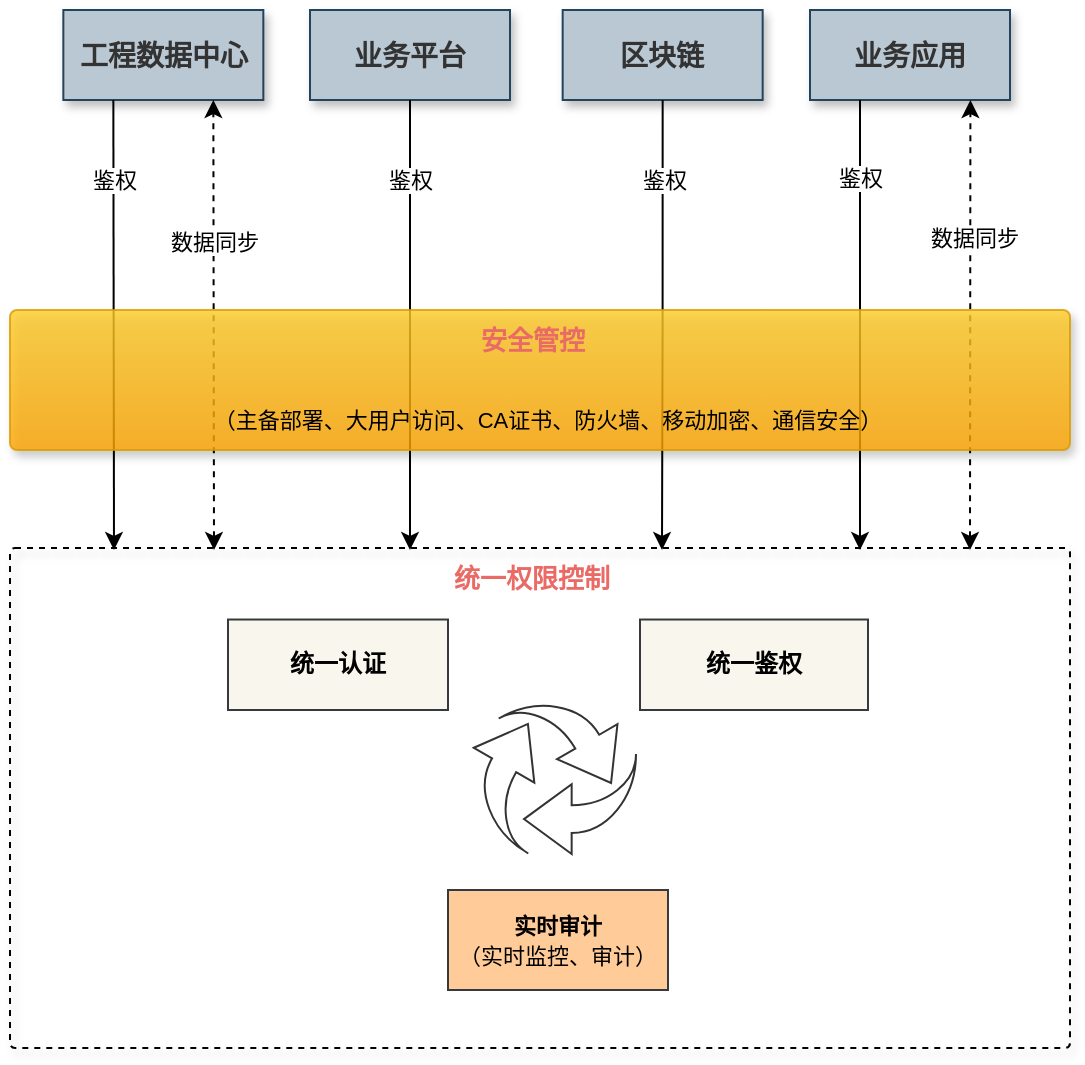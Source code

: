 <mxfile version="19.0.0" type="github" pages="2">
  <diagram id="8Mcmq0ioaoLnQd22ZTMx" name="第 1 页">
    <mxGraphModel dx="723" dy="438" grid="1" gridSize="10" guides="1" tooltips="1" connect="1" arrows="1" fold="1" page="1" pageScale="1" pageWidth="300" pageHeight="900" math="0" shadow="0">
      <root>
        <mxCell id="0" />
        <mxCell id="1" parent="0" />
        <mxCell id="xZrQEDNqEejDbcOTDLVU-12" value="" style="text;html=1;fillColor=none;align=center;verticalAlign=middle;whiteSpace=wrap;fontSize=54;fontStyle=1;shadow=1;rounded=1;glass=0;sketch=0;arcSize=1;dashed=1;strokeWidth=1;container=0;strokeColor=default;" parent="1" vertex="1">
          <mxGeometry x="31" y="359" width="530" height="250" as="geometry" />
        </mxCell>
        <mxCell id="Qy1Y6E39n3u61H79zV9y-29" value="&lt;b style=&quot;color: rgb(51, 51, 51); font-size: 14px;&quot;&gt;工程数据中心&lt;/b&gt;" style="rounded=0;whiteSpace=wrap;html=1;shadow=1;fontSize=11;strokeColor=#23445d;strokeWidth=1;fillColor=#bac8d3;" parent="1" vertex="1">
          <mxGeometry x="57.67" y="90" width="100" height="45" as="geometry" />
        </mxCell>
        <mxCell id="Qy1Y6E39n3u61H79zV9y-30" value="&lt;b style=&quot;color: rgb(51, 51, 51); font-size: 14px;&quot;&gt;业务平台&lt;/b&gt;" style="rounded=0;whiteSpace=wrap;html=1;shadow=1;fontSize=11;strokeColor=#23445d;strokeWidth=1;fillColor=#bac8d3;" parent="1" vertex="1">
          <mxGeometry x="181" y="90" width="100" height="45" as="geometry" />
        </mxCell>
        <mxCell id="Qy1Y6E39n3u61H79zV9y-31" value="&lt;b style=&quot;color: rgb(51, 51, 51); font-size: 14px;&quot;&gt;区块链&lt;/b&gt;" style="rounded=0;whiteSpace=wrap;html=1;shadow=1;fontSize=11;strokeColor=#23445d;strokeWidth=1;fillColor=#bac8d3;" parent="1" vertex="1">
          <mxGeometry x="307.33" y="90" width="100" height="45" as="geometry" />
        </mxCell>
        <mxCell id="Qy1Y6E39n3u61H79zV9y-32" value="&lt;b style=&quot;color: rgb(51, 51, 51); font-size: 14px;&quot;&gt;业务应用&lt;/b&gt;" style="rounded=0;whiteSpace=wrap;html=1;shadow=1;fontSize=11;strokeColor=#23445d;strokeWidth=1;fillColor=#bac8d3;" parent="1" vertex="1">
          <mxGeometry x="431" y="90" width="100" height="45" as="geometry" />
        </mxCell>
        <mxCell id="Qy1Y6E39n3u61H79zV9y-37" value="" style="edgeStyle=orthogonalEdgeStyle;elbow=horizontal;endArrow=classic;html=1;rounded=0;jumpStyle=none;exitX=0.5;exitY=1;exitDx=0;exitDy=0;" parent="1" source="Qy1Y6E39n3u61H79zV9y-30" edge="1">
          <mxGeometry width="50" height="50" relative="1" as="geometry">
            <mxPoint x="340" y="320" as="sourcePoint" />
            <mxPoint x="231" y="360" as="targetPoint" />
          </mxGeometry>
        </mxCell>
        <mxCell id="1UlP2ltITPpf5oRuqJOh-21" value="鉴权" style="edgeLabel;html=1;align=center;verticalAlign=middle;resizable=0;points=[];" vertex="1" connectable="0" parent="Qy1Y6E39n3u61H79zV9y-37">
          <mxGeometry x="-0.581" relative="1" as="geometry">
            <mxPoint y="-7" as="offset" />
          </mxGeometry>
        </mxCell>
        <mxCell id="Qy1Y6E39n3u61H79zV9y-50" value="&lt;b&gt;&lt;font style=&quot;font-size: 13px;&quot; color=&quot;#ea6b66&quot;&gt;统一权限控制&lt;/font&gt;&lt;/b&gt;" style="text;html=1;strokeColor=none;fillColor=none;align=center;verticalAlign=middle;whiteSpace=wrap;rounded=0;shadow=1;fontSize=11;" parent="1" vertex="1">
          <mxGeometry x="243" y="359" width="98" height="30" as="geometry" />
        </mxCell>
        <mxCell id="xZrQEDNqEejDbcOTDLVU-18" value="&lt;b&gt;统一认证&lt;/b&gt;" style="rounded=0;whiteSpace=wrap;html=1;shadow=0;fontSize=12;fillColor=#f9f7ed;strokeColor=#36393d;" parent="1" vertex="1">
          <mxGeometry x="140" y="394.76" width="110" height="45.24" as="geometry" />
        </mxCell>
        <mxCell id="1UlP2ltITPpf5oRuqJOh-1" value="&lt;b&gt;统一鉴权&lt;/b&gt;" style="rounded=0;whiteSpace=wrap;html=1;shadow=0;fontSize=12;fillColor=#f9f7ed;strokeColor=#36393d;" vertex="1" parent="1">
          <mxGeometry x="346" y="394.76" width="114" height="45.24" as="geometry" />
        </mxCell>
        <mxCell id="1UlP2ltITPpf5oRuqJOh-5" value="" style="edgeStyle=orthogonalEdgeStyle;elbow=horizontal;endArrow=classic;html=1;rounded=0;jumpStyle=none;exitX=0.5;exitY=1;exitDx=0;exitDy=0;" edge="1" parent="1" source="Qy1Y6E39n3u61H79zV9y-31">
          <mxGeometry width="50" height="50" relative="1" as="geometry">
            <mxPoint x="237.67" y="145" as="sourcePoint" />
            <mxPoint x="357" y="360" as="targetPoint" />
          </mxGeometry>
        </mxCell>
        <mxCell id="1UlP2ltITPpf5oRuqJOh-20" value="鉴权" style="edgeLabel;html=1;align=center;verticalAlign=middle;resizable=0;points=[];" vertex="1" connectable="0" parent="1UlP2ltITPpf5oRuqJOh-5">
          <mxGeometry x="-0.429" y="-1" relative="1" as="geometry">
            <mxPoint x="1" y="-25" as="offset" />
          </mxGeometry>
        </mxCell>
        <mxCell id="1UlP2ltITPpf5oRuqJOh-6" value="" style="edgeStyle=orthogonalEdgeStyle;elbow=horizontal;endArrow=classic;html=1;rounded=0;jumpStyle=none;exitX=0.25;exitY=1;exitDx=0;exitDy=0;" edge="1" parent="1" source="Qy1Y6E39n3u61H79zV9y-32">
          <mxGeometry width="50" height="50" relative="1" as="geometry">
            <mxPoint x="357.67" y="145" as="sourcePoint" />
            <mxPoint x="456" y="360" as="targetPoint" />
          </mxGeometry>
        </mxCell>
        <mxCell id="1UlP2ltITPpf5oRuqJOh-19" value="鉴权" style="edgeLabel;html=1;align=center;verticalAlign=middle;resizable=0;points=[];" vertex="1" connectable="0" parent="1UlP2ltITPpf5oRuqJOh-6">
          <mxGeometry x="-0.375" y="2" relative="1" as="geometry">
            <mxPoint x="-2" y="-32" as="offset" />
          </mxGeometry>
        </mxCell>
        <mxCell id="1UlP2ltITPpf5oRuqJOh-7" value="" style="endArrow=classic;startArrow=classic;html=1;rounded=0;entryX=0.75;entryY=1;entryDx=0;entryDy=0;dashed=1;" edge="1" parent="1" target="Qy1Y6E39n3u61H79zV9y-29">
          <mxGeometry width="50" height="50" relative="1" as="geometry">
            <mxPoint x="133" y="360" as="sourcePoint" />
            <mxPoint x="181" y="150" as="targetPoint" />
          </mxGeometry>
        </mxCell>
        <mxCell id="1UlP2ltITPpf5oRuqJOh-23" value="数据同步" style="edgeLabel;html=1;align=center;verticalAlign=middle;resizable=0;points=[];" vertex="1" connectable="0" parent="1UlP2ltITPpf5oRuqJOh-7">
          <mxGeometry x="0.487" relative="1" as="geometry">
            <mxPoint y="13" as="offset" />
          </mxGeometry>
        </mxCell>
        <mxCell id="1UlP2ltITPpf5oRuqJOh-15" value="" style="html=1;shadow=0;dashed=0;align=center;verticalAlign=middle;shape=mxgraph.arrows2.jumpInArrow;dy=6.92;dx=23.83;arrowHead=34.9;opacity=80;direction=west;rotation=120;" vertex="1" parent="1">
          <mxGeometry x="254.5" y="450" width="56" height="50" as="geometry" />
        </mxCell>
        <mxCell id="1UlP2ltITPpf5oRuqJOh-16" value="&lt;span style=&quot;font-size: 11px;&quot;&gt;&lt;b&gt;实时审计&lt;/b&gt;&lt;br&gt;（实时监控、审计）&lt;br&gt;&lt;/span&gt;" style="rounded=0;whiteSpace=wrap;html=1;shadow=0;fontSize=12;fillColor=#ffcc99;strokeColor=#36393d;" vertex="1" parent="1">
          <mxGeometry x="250" y="530" width="110" height="50" as="geometry" />
        </mxCell>
        <mxCell id="1UlP2ltITPpf5oRuqJOh-17" value="" style="endArrow=classic;startArrow=classic;html=1;rounded=0;entryX=0.75;entryY=1;entryDx=0;entryDy=0;dashed=1;" edge="1" parent="1">
          <mxGeometry width="50" height="50" relative="1" as="geometry">
            <mxPoint x="511" y="360" as="sourcePoint" />
            <mxPoint x="511.21" y="135" as="targetPoint" />
          </mxGeometry>
        </mxCell>
        <mxCell id="1UlP2ltITPpf5oRuqJOh-18" value="数据同步" style="edgeLabel;html=1;align=center;verticalAlign=middle;resizable=0;points=[];" vertex="1" connectable="0" parent="1UlP2ltITPpf5oRuqJOh-17">
          <mxGeometry x="0.344" y="-2" relative="1" as="geometry">
            <mxPoint y="-5" as="offset" />
          </mxGeometry>
        </mxCell>
        <mxCell id="1UlP2ltITPpf5oRuqJOh-24" value="" style="endArrow=classic;html=1;rounded=0;exitX=0.25;exitY=1;exitDx=0;exitDy=0;" edge="1" parent="1" source="Qy1Y6E39n3u61H79zV9y-29">
          <mxGeometry width="50" height="50" relative="1" as="geometry">
            <mxPoint x="41" y="240" as="sourcePoint" />
            <mxPoint x="83" y="360" as="targetPoint" />
          </mxGeometry>
        </mxCell>
        <mxCell id="1UlP2ltITPpf5oRuqJOh-25" value="鉴权" style="edgeLabel;html=1;align=center;verticalAlign=middle;resizable=0;points=[];" vertex="1" connectable="0" parent="1UlP2ltITPpf5oRuqJOh-24">
          <mxGeometry x="-0.643" relative="1" as="geometry">
            <mxPoint as="offset" />
          </mxGeometry>
        </mxCell>
        <mxCell id="Qy1Y6E39n3u61H79zV9y-25" value="" style="rounded=1;whiteSpace=wrap;html=1;shadow=1;fontSize=11;strokeWidth=1;fillColor=#ffcd28;arcSize=5;strokeColor=#d79b00;opacity=80;gradientColor=#ffa500;" parent="1" vertex="1">
          <mxGeometry x="31" y="240" width="530" height="70" as="geometry" />
        </mxCell>
        <mxCell id="1UlP2ltITPpf5oRuqJOh-14" value="&lt;b&gt;&lt;font style=&quot;font-size: 13px;&quot; color=&quot;#ea6b66&quot;&gt;安全管控&lt;/font&gt;&lt;/b&gt;" style="text;html=1;strokeColor=none;fillColor=none;align=center;verticalAlign=middle;whiteSpace=wrap;rounded=0;shadow=1;fontSize=11;" vertex="1" parent="1">
          <mxGeometry x="254.5" y="240" width="75" height="30" as="geometry" />
        </mxCell>
        <mxCell id="1UlP2ltITPpf5oRuqJOh-26" value="（主备部署、大用户访问、CA证书、防火墙、移动加密、通信安全）" style="text;html=1;strokeColor=none;fillColor=none;align=center;verticalAlign=middle;whiteSpace=wrap;rounded=0;shadow=1;fontSize=11;" vertex="1" parent="1">
          <mxGeometry x="110" y="280" width="380" height="30" as="geometry" />
        </mxCell>
        <mxCell id="1UlP2ltITPpf5oRuqJOh-32" value="" style="html=1;shadow=0;dashed=0;align=center;verticalAlign=middle;shape=mxgraph.arrows2.jumpInArrow;dy=6.92;dx=23.83;arrowHead=34.9;opacity=80;direction=west;rotation=240;" vertex="1" parent="1">
          <mxGeometry x="283" y="431" width="56" height="50" as="geometry" />
        </mxCell>
        <mxCell id="1UlP2ltITPpf5oRuqJOh-33" value="" style="html=1;shadow=0;dashed=0;align=center;verticalAlign=middle;shape=mxgraph.arrows2.jumpInArrow;dy=6.92;dx=23.83;arrowHead=34.9;opacity=80;direction=west;rotation=0;" vertex="1" parent="1">
          <mxGeometry x="288" y="462" width="56" height="50" as="geometry" />
        </mxCell>
      </root>
    </mxGraphModel>
  </diagram>
  <diagram id="HrFjFPu9NfcljseWr6zG" name="第 2 页">
    <mxGraphModel dx="868" dy="525" grid="1" gridSize="10" guides="1" tooltips="1" connect="1" arrows="1" fold="1" page="1" pageScale="1" pageWidth="300" pageHeight="900" math="0" shadow="0">
      <root>
        <mxCell id="0" />
        <mxCell id="1" parent="0" />
      </root>
    </mxGraphModel>
  </diagram>
</mxfile>
